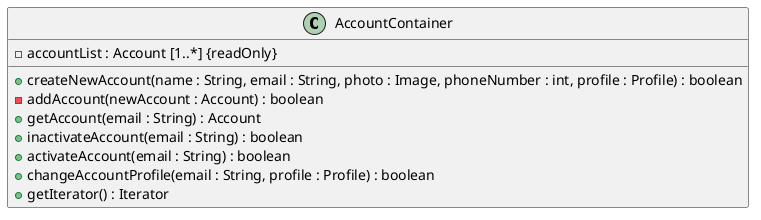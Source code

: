 @startuml
'Attribute syntax: <visibility> <name> : <type> <multiplicity> = <default>
'Method syntax: <visibility> <name (parameter-list)> : <return-type> - For simplicity the type of the parameter-list is not specified

class AccountContainer {
    -accountList : Account [1..*] {readOnly}

    +createNewAccount(name : String, email : String, photo : Image, phoneNumber : int, profile : Profile) : boolean
    -addAccount(newAccount : Account) : boolean
    +getAccount(email : String) : Account
    +inactivateAccount(email : String) : boolean
    +activateAccount(email : String) : boolean
    +changeAccountProfile(email : String, profile : Profile) : boolean
    +getIterator() : Iterator
}

@enduml